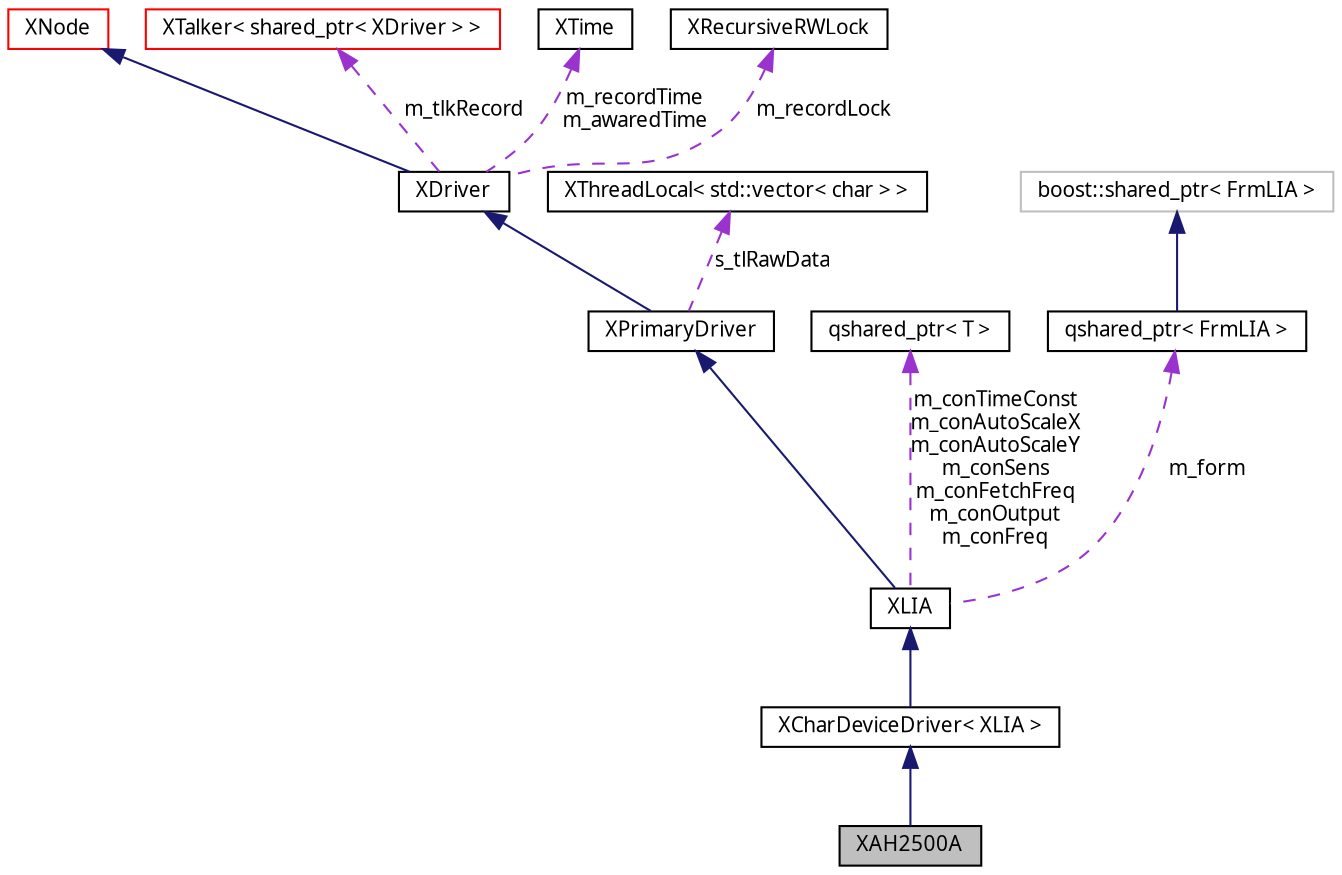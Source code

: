 digraph G
{
  edge [fontname="FreeSans.ttf",fontsize=10,labelfontname="FreeSans.ttf",labelfontsize=10];
  node [fontname="FreeSans.ttf",fontsize=10,shape=record];
  Node1 [label="XAH2500A",height=0.2,width=0.4,color="black", fillcolor="grey75", style="filled" fontcolor="black"];
  Node2 -> Node1 [dir=back,color="midnightblue",fontsize=10,style="solid",fontname="FreeSans.ttf"];
  Node2 [label="XCharDeviceDriver\< XLIA \>",height=0.2,width=0.4,color="black", fillcolor="white", style="filled",URL="$class_x_char_device_driver.html"];
  Node3 -> Node2 [dir=back,color="midnightblue",fontsize=10,style="solid",fontname="FreeSans.ttf"];
  Node3 [label="XLIA",height=0.2,width=0.4,color="black", fillcolor="white", style="filled",URL="$class_x_l_i_a.html"];
  Node4 -> Node3 [dir=back,color="midnightblue",fontsize=10,style="solid",fontname="FreeSans.ttf"];
  Node4 [label="XPrimaryDriver",height=0.2,width=0.4,color="black", fillcolor="white", style="filled",URL="$class_x_primary_driver.html"];
  Node5 -> Node4 [dir=back,color="midnightblue",fontsize=10,style="solid",fontname="FreeSans.ttf"];
  Node5 [label="XDriver",height=0.2,width=0.4,color="black", fillcolor="white", style="filled",URL="$class_x_driver.html"];
  Node6 -> Node5 [dir=back,color="midnightblue",fontsize=10,style="solid",fontname="FreeSans.ttf"];
  Node6 [label="XNode",height=0.2,width=0.4,color="red", fillcolor="white", style="filled",URL="$class_x_node.html"];
  Node7 -> Node5 [dir=back,color="darkorchid3",fontsize=10,style="dashed",label="m_tlkRecord",fontname="FreeSans.ttf"];
  Node7 [label="XTalker\< shared_ptr\< XDriver \> \>",height=0.2,width=0.4,color="red", fillcolor="white", style="filled",URL="$class_x_talker.html"];
  Node8 -> Node5 [dir=back,color="darkorchid3",fontsize=10,style="dashed",label="m_recordTime\nm_awaredTime",fontname="FreeSans.ttf"];
  Node8 [label="XTime",height=0.2,width=0.4,color="black", fillcolor="white", style="filled",URL="$class_x_time.html"];
  Node9 -> Node5 [dir=back,color="darkorchid3",fontsize=10,style="dashed",label="m_recordLock",fontname="FreeSans.ttf"];
  Node9 [label="XRecursiveRWLock",height=0.2,width=0.4,color="black", fillcolor="white", style="filled",URL="$class_x_recursive_r_w_lock.html"];
  Node10 -> Node4 [dir=back,color="darkorchid3",fontsize=10,style="dashed",label="s_tlRawData",fontname="FreeSans.ttf"];
  Node10 [label="XThreadLocal\< std::vector\< char \> \>",height=0.2,width=0.4,color="black", fillcolor="white", style="filled",URL="$class_x_thread_local.html"];
  Node11 -> Node3 [dir=back,color="darkorchid3",fontsize=10,style="dashed",label="m_conTimeConst\nm_conAutoScaleX\nm_conAutoScaleY\nm_conSens\nm_conFetchFreq\nm_conOutput\nm_conFreq",fontname="FreeSans.ttf"];
  Node11 [label="qshared_ptr\< T \>",height=0.2,width=0.4,color="black", fillcolor="white", style="filled",URL="$classqshared__ptr.html"];
  Node12 -> Node3 [dir=back,color="darkorchid3",fontsize=10,style="dashed",label="m_form",fontname="FreeSans.ttf"];
  Node12 [label="qshared_ptr\< FrmLIA \>",height=0.2,width=0.4,color="black", fillcolor="white", style="filled",URL="$classqshared__ptr.html"];
  Node13 -> Node12 [dir=back,color="midnightblue",fontsize=10,style="solid",fontname="FreeSans.ttf"];
  Node13 [label="boost::shared_ptr\< FrmLIA \>",height=0.2,width=0.4,color="grey75", fillcolor="white", style="filled"];
}
